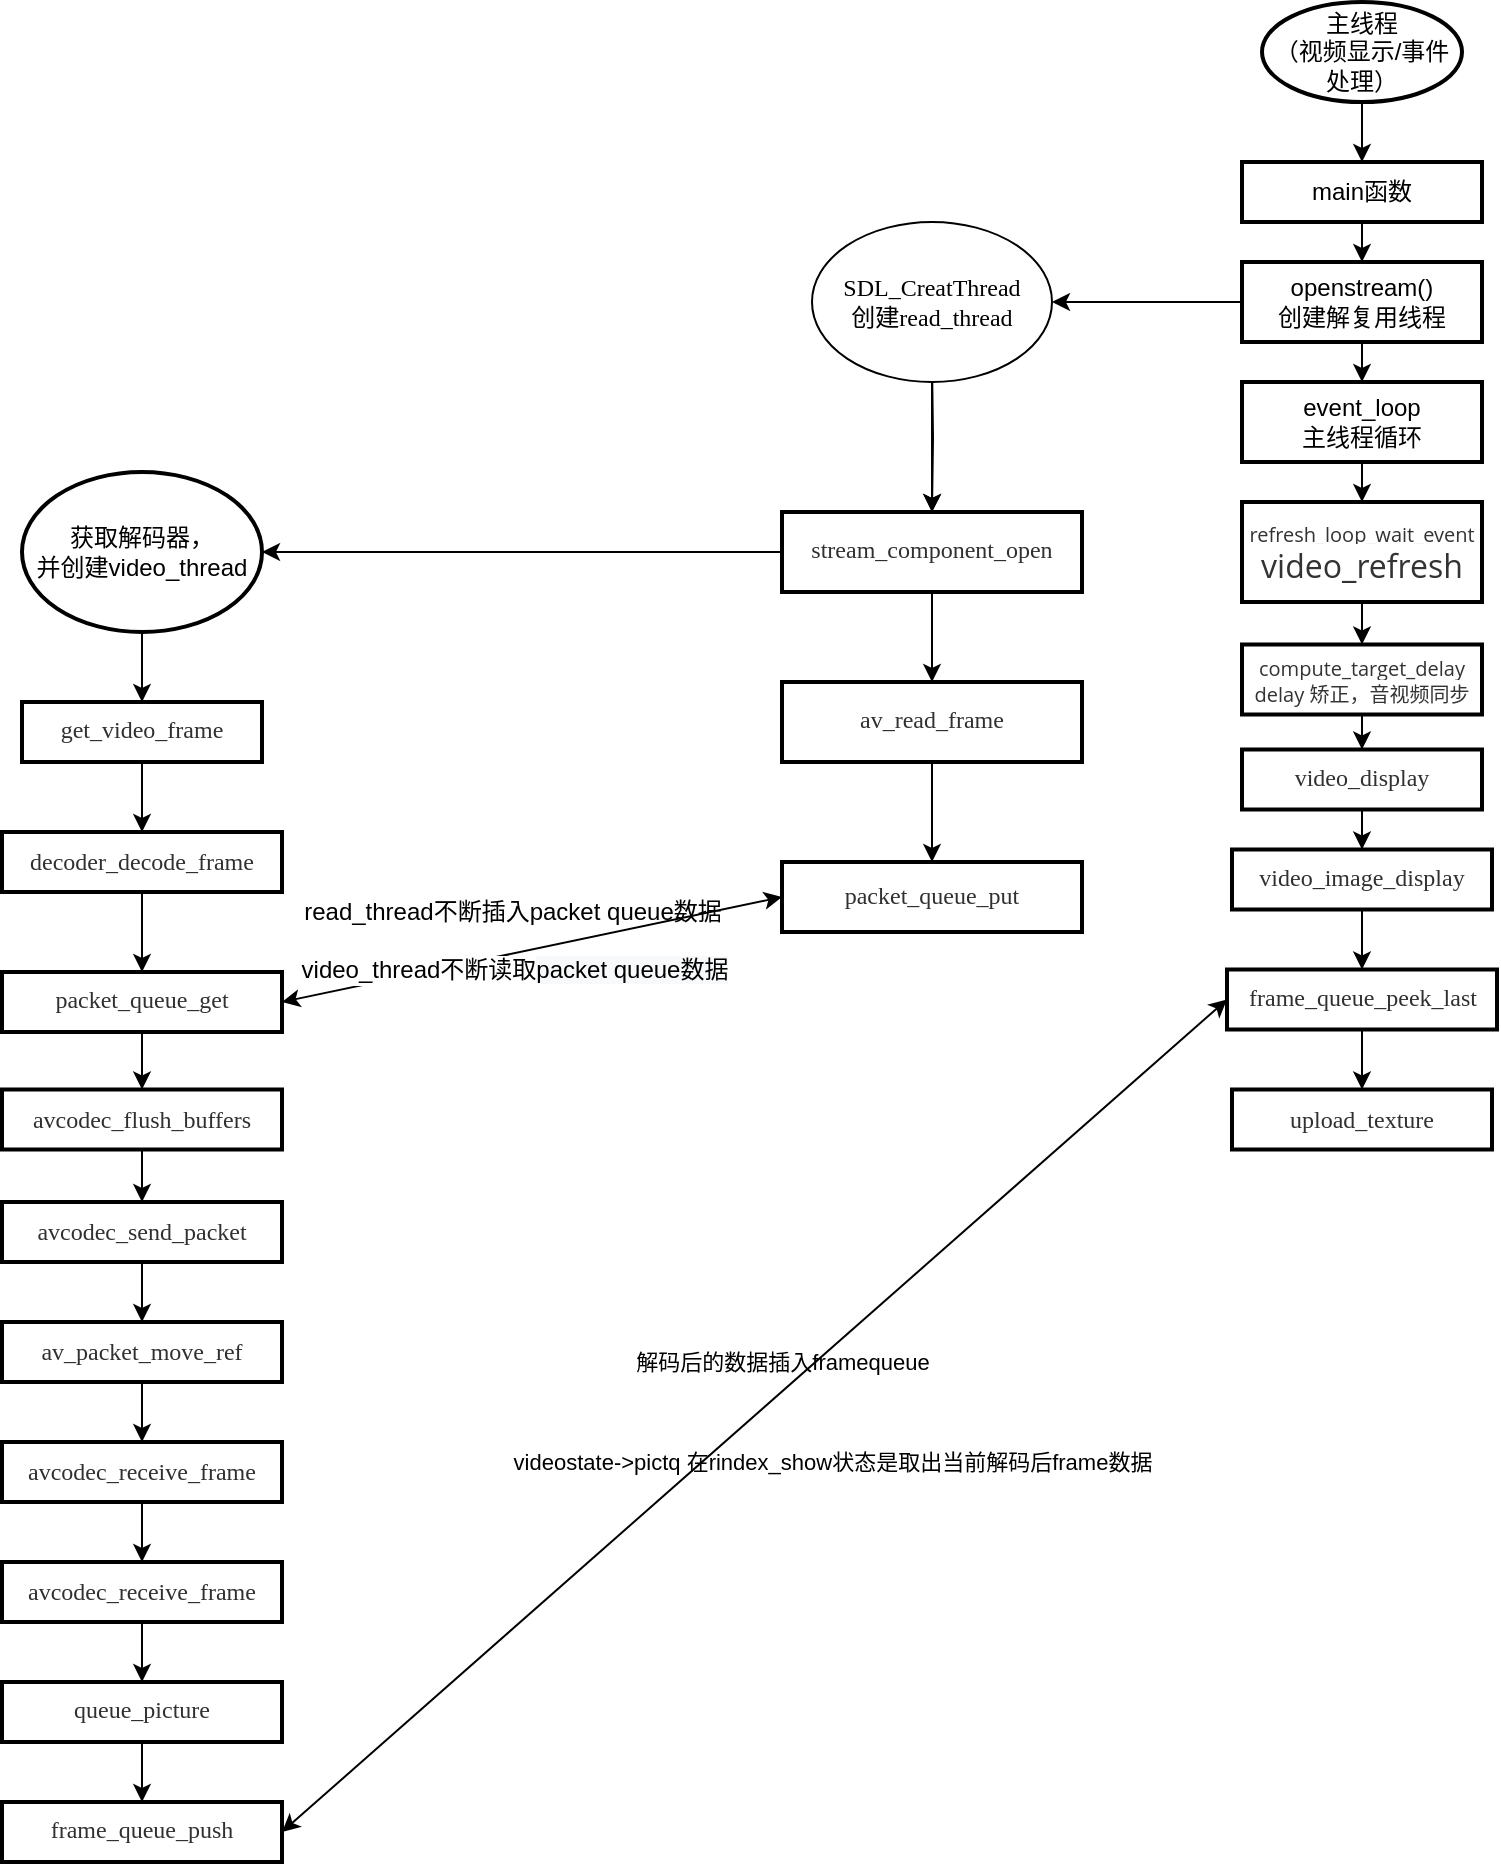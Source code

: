<mxfile version="14.1.8" type="device"><diagram name="Page-1" id="74e2e168-ea6b-b213-b513-2b3c1d86103e"><mxGraphModel dx="2046" dy="616" grid="1" gridSize="10" guides="1" tooltips="1" connect="1" arrows="1" fold="1" page="1" pageScale="1" pageWidth="1100" pageHeight="850" background="#ffffff" math="0" shadow="0"><root><mxCell id="0"/><mxCell id="1" parent="0"/><mxCell id="FIWhZtIPpHL4kNxXab9F-6" value="" style="edgeStyle=orthogonalEdgeStyle;rounded=0;orthogonalLoop=1;jettySize=auto;html=1;" parent="1" source="FIWhZtIPpHL4kNxXab9F-2" target="FIWhZtIPpHL4kNxXab9F-5" edge="1"><mxGeometry relative="1" as="geometry"/></mxCell><mxCell id="FIWhZtIPpHL4kNxXab9F-2" value="主线程&lt;br&gt;（视频显示/事件处理）" style="strokeWidth=2;html=1;shape=mxgraph.flowchart.start_2;whiteSpace=wrap;" parent="1" vertex="1"><mxGeometry x="450" y="80" width="100" height="50" as="geometry"/></mxCell><mxCell id="FIWhZtIPpHL4kNxXab9F-9" value="" style="edgeStyle=orthogonalEdgeStyle;rounded=0;orthogonalLoop=1;jettySize=auto;html=1;" parent="1" source="FIWhZtIPpHL4kNxXab9F-3" target="FIWhZtIPpHL4kNxXab9F-8" edge="1"><mxGeometry relative="1" as="geometry"/></mxCell><mxCell id="9kLVMpAEwcgdi45-QRb0-8" value="" style="edgeStyle=orthogonalEdgeStyle;rounded=0;orthogonalLoop=1;jettySize=auto;html=1;fontSize=12;entryX=1;entryY=0.5;entryDx=0;entryDy=0;" edge="1" parent="1" source="FIWhZtIPpHL4kNxXab9F-3" target="9kLVMpAEwcgdi45-QRb0-11"><mxGeometry relative="1" as="geometry"><mxPoint x="360" y="230" as="targetPoint"/></mxGeometry></mxCell><mxCell id="FIWhZtIPpHL4kNxXab9F-3" value="openstream()&lt;br&gt;创建解复用线程" style="whiteSpace=wrap;html=1;strokeWidth=2;" parent="1" vertex="1"><mxGeometry x="440" y="210" width="120" height="40" as="geometry"/></mxCell><mxCell id="FIWhZtIPpHL4kNxXab9F-7" value="" style="edgeStyle=orthogonalEdgeStyle;rounded=0;orthogonalLoop=1;jettySize=auto;html=1;" parent="1" source="FIWhZtIPpHL4kNxXab9F-5" target="FIWhZtIPpHL4kNxXab9F-3" edge="1"><mxGeometry relative="1" as="geometry"/></mxCell><mxCell id="FIWhZtIPpHL4kNxXab9F-5" value="main函数" style="whiteSpace=wrap;html=1;strokeWidth=2;" parent="1" vertex="1"><mxGeometry x="440" y="160" width="120" height="30" as="geometry"/></mxCell><mxCell id="FIWhZtIPpHL4kNxXab9F-11" value="" style="edgeStyle=orthogonalEdgeStyle;rounded=0;orthogonalLoop=1;jettySize=auto;html=1;" parent="1" source="FIWhZtIPpHL4kNxXab9F-8" target="FIWhZtIPpHL4kNxXab9F-10" edge="1"><mxGeometry relative="1" as="geometry"/></mxCell><mxCell id="FIWhZtIPpHL4kNxXab9F-8" value="event_loop&lt;br&gt;主线程循环" style="whiteSpace=wrap;html=1;strokeWidth=2;" parent="1" vertex="1"><mxGeometry x="440" y="270" width="120" height="40" as="geometry"/></mxCell><mxCell id="9kLVMpAEwcgdi45-QRb0-29" style="edgeStyle=orthogonalEdgeStyle;rounded=0;orthogonalLoop=1;jettySize=auto;html=1;exitX=0.5;exitY=1;exitDx=0;exitDy=0;fontSize=12;" edge="1" parent="1" source="FIWhZtIPpHL4kNxXab9F-10" target="FIWhZtIPpHL4kNxXab9F-12"><mxGeometry relative="1" as="geometry"/></mxCell><mxCell id="FIWhZtIPpHL4kNxXab9F-10" value="&lt;span style=&quot;color: rgb(51 , 51 , 51) ; font-family: &amp;#34;open sans&amp;#34; , &amp;#34;clear sans&amp;#34; , &amp;#34;helvetica neue&amp;#34; , &amp;#34;helvetica&amp;#34; , &amp;#34;arial&amp;#34; , sans-serif ; background-color: rgb(255 , 255 , 255)&quot;&gt;&lt;font style=&quot;font-size: 10px&quot;&gt;refresh_loop_wait_event&lt;br&gt;&lt;/font&gt;&lt;/span&gt;&lt;span style=&quot;color: rgb(51 , 51 , 51) ; font-family: &amp;#34;open sans&amp;#34; , &amp;#34;clear sans&amp;#34; , &amp;#34;helvetica neue&amp;#34; , &amp;#34;helvetica&amp;#34; , &amp;#34;arial&amp;#34; , sans-serif ; font-size: 16px ; background-color: rgb(255 , 255 , 255)&quot;&gt;video_refresh&lt;/span&gt;&lt;span style=&quot;color: rgb(51 , 51 , 51) ; font-family: &amp;#34;open sans&amp;#34; , &amp;#34;clear sans&amp;#34; , &amp;#34;helvetica neue&amp;#34; , &amp;#34;helvetica&amp;#34; , &amp;#34;arial&amp;#34; , sans-serif ; background-color: rgb(255 , 255 , 255)&quot;&gt;&lt;font style=&quot;font-size: 10px&quot;&gt;&lt;br&gt;&lt;/font&gt;&lt;/span&gt;" style="whiteSpace=wrap;html=1;strokeWidth=2;" parent="1" vertex="1"><mxGeometry x="440" y="330" width="120" height="50" as="geometry"/></mxCell><mxCell id="FIWhZtIPpHL4kNxXab9F-15" value="" style="edgeStyle=orthogonalEdgeStyle;rounded=0;orthogonalLoop=1;jettySize=auto;html=1;fontSize=10;" parent="1" source="FIWhZtIPpHL4kNxXab9F-12" target="FIWhZtIPpHL4kNxXab9F-14" edge="1"><mxGeometry relative="1" as="geometry"/></mxCell><mxCell id="FIWhZtIPpHL4kNxXab9F-12" value="&lt;span style=&quot;color: rgb(51 , 51 , 51) ; font-family: &amp;#34;open sans&amp;#34; , &amp;#34;clear sans&amp;#34; , &amp;#34;helvetica neue&amp;#34; , &amp;#34;helvetica&amp;#34; , &amp;#34;arial&amp;#34; , sans-serif ; font-size: 10px ; background-color: rgb(255 , 255 , 255)&quot;&gt;compute_target_delay&lt;br&gt;delay 矫正，音视频同步&lt;br&gt;&lt;/span&gt;" style="whiteSpace=wrap;html=1;strokeWidth=2;fontSize=10;" parent="1" vertex="1"><mxGeometry x="440" y="401.25" width="120" height="35" as="geometry"/></mxCell><mxCell id="9kLVMpAEwcgdi45-QRb0-2" value="" style="edgeStyle=orthogonalEdgeStyle;rounded=0;orthogonalLoop=1;jettySize=auto;html=1;" edge="1" parent="1" source="FIWhZtIPpHL4kNxXab9F-14" target="9kLVMpAEwcgdi45-QRb0-1"><mxGeometry relative="1" as="geometry"/></mxCell><mxCell id="FIWhZtIPpHL4kNxXab9F-14" value="&lt;p style=&quot;margin: 0px; line-height: 1px; font-size: 12px;&quot;&gt;&lt;span style=&quot;font-family: &amp;quot;microsoft yahei&amp;quot;; color: rgb(48, 48, 48); font-size: 12px;&quot;&gt;&lt;font style=&quot;font-size: 12px;&quot;&gt;video_display&lt;/font&gt;&lt;/span&gt;&lt;/p&gt;" style="whiteSpace=wrap;html=1;fontSize=12;strokeWidth=2;" parent="1" vertex="1"><mxGeometry x="440" y="453.75" width="120" height="30" as="geometry"/></mxCell><mxCell id="9kLVMpAEwcgdi45-QRb0-4" value="" style="edgeStyle=orthogonalEdgeStyle;rounded=0;orthogonalLoop=1;jettySize=auto;html=1;fontSize=12;" edge="1" parent="1" source="9kLVMpAEwcgdi45-QRb0-1" target="9kLVMpAEwcgdi45-QRb0-3"><mxGeometry relative="1" as="geometry"/></mxCell><mxCell id="9kLVMpAEwcgdi45-QRb0-1" value="&lt;p style=&quot;margin: 0px; line-height: 1px; font-size: 12px;&quot;&gt;&lt;span style=&quot;font-family: &amp;quot;microsoft yahei&amp;quot;; color: rgb(48, 48, 48); font-size: 12px;&quot;&gt;&lt;font style=&quot;font-size: 12px;&quot;&gt;video_image_display&lt;/font&gt;&lt;/span&gt;&lt;/p&gt;" style="whiteSpace=wrap;html=1;fontSize=12;strokeWidth=2;" vertex="1" parent="1"><mxGeometry x="435" y="503.75" width="130" height="30" as="geometry"/></mxCell><mxCell id="9kLVMpAEwcgdi45-QRb0-6" value="" style="edgeStyle=orthogonalEdgeStyle;rounded=0;orthogonalLoop=1;jettySize=auto;html=1;fontSize=12;" edge="1" parent="1" source="9kLVMpAEwcgdi45-QRb0-3" target="9kLVMpAEwcgdi45-QRb0-5"><mxGeometry relative="1" as="geometry"/></mxCell><mxCell id="9kLVMpAEwcgdi45-QRb0-3" value="&lt;p style=&quot;margin: 0px ; line-height: 1px&quot;&gt;&lt;span style=&quot;font-family: &amp;#34;microsoft yahei&amp;#34; ; color: rgb(48 , 48 , 48)&quot;&gt;&lt;font style=&quot;font-size: 12px&quot;&gt;frame_queue_peek_last&lt;/font&gt;&lt;/span&gt;&lt;/p&gt;" style="whiteSpace=wrap;html=1;fontSize=12;strokeWidth=2;" vertex="1" parent="1"><mxGeometry x="432.5" y="563.75" width="135" height="30" as="geometry"/></mxCell><mxCell id="9kLVMpAEwcgdi45-QRb0-5" value="&lt;p style=&quot;font-size: medium ; margin: 0px ; line-height: 1px&quot;&gt;&lt;span style=&quot;font-family: &amp;#34;microsoft yahei&amp;#34; ; font-size: 12px ; color: rgb(48 , 48 , 48)&quot;&gt;upload_texture&lt;/span&gt;&lt;/p&gt;" style="whiteSpace=wrap;html=1;fontSize=12;strokeWidth=2;" vertex="1" parent="1"><mxGeometry x="435" y="623.75" width="130" height="30" as="geometry"/></mxCell><mxCell id="9kLVMpAEwcgdi45-QRb0-10" value="" style="edgeStyle=orthogonalEdgeStyle;rounded=0;orthogonalLoop=1;jettySize=auto;html=1;fontSize=12;" edge="1" parent="1" target="9kLVMpAEwcgdi45-QRb0-9"><mxGeometry relative="1" as="geometry"><mxPoint x="285" y="260" as="sourcePoint"/></mxGeometry></mxCell><mxCell id="9kLVMpAEwcgdi45-QRb0-14" value="" style="edgeStyle=orthogonalEdgeStyle;rounded=0;orthogonalLoop=1;jettySize=auto;html=1;fontSize=12;" edge="1" parent="1" source="9kLVMpAEwcgdi45-QRb0-9" target="9kLVMpAEwcgdi45-QRb0-13"><mxGeometry relative="1" as="geometry"/></mxCell><mxCell id="9kLVMpAEwcgdi45-QRb0-16" value="" style="edgeStyle=orthogonalEdgeStyle;rounded=0;orthogonalLoop=1;jettySize=auto;html=1;fontSize=12;" edge="1" parent="1" source="9kLVMpAEwcgdi45-QRb0-9" target="9kLVMpAEwcgdi45-QRb0-15"><mxGeometry relative="1" as="geometry"/></mxCell><mxCell id="9kLVMpAEwcgdi45-QRb0-9" value="&lt;p style=&quot;margin: 0px ; line-height: 1px&quot;&gt;&lt;span style=&quot;font-family: &amp;#34;microsoft yahei&amp;#34; ; color: rgb(48 , 48 , 48)&quot;&gt;&lt;font style=&quot;font-size: 12px&quot;&gt;stream_component_open&lt;/font&gt;&lt;/span&gt;&lt;/p&gt;" style="whiteSpace=wrap;html=1;strokeWidth=2;" vertex="1" parent="1"><mxGeometry x="210" y="335" width="150" height="40" as="geometry"/></mxCell><mxCell id="9kLVMpAEwcgdi45-QRb0-12" value="" style="edgeStyle=orthogonalEdgeStyle;rounded=0;orthogonalLoop=1;jettySize=auto;html=1;fontSize=12;" edge="1" parent="1" source="9kLVMpAEwcgdi45-QRb0-11" target="9kLVMpAEwcgdi45-QRb0-9"><mxGeometry relative="1" as="geometry"/></mxCell><mxCell id="9kLVMpAEwcgdi45-QRb0-11" value="&lt;span style=&quot;font-family: &amp;#34;microsoft yahei&amp;#34;&quot;&gt;SDL_CreatThread&lt;/span&gt;&lt;br style=&quot;font-family: &amp;#34;microsoft yahei&amp;#34;&quot;&gt;&lt;span style=&quot;font-family: &amp;#34;microsoft yahei&amp;#34;&quot;&gt;创建read_thread&lt;/span&gt;" style="ellipse;whiteSpace=wrap;html=1;fontSize=12;" vertex="1" parent="1"><mxGeometry x="225" y="190" width="120" height="80" as="geometry"/></mxCell><mxCell id="9kLVMpAEwcgdi45-QRb0-20" value="" style="edgeStyle=orthogonalEdgeStyle;rounded=0;orthogonalLoop=1;jettySize=auto;html=1;fontSize=12;" edge="1" parent="1" source="9kLVMpAEwcgdi45-QRb0-13" target="9kLVMpAEwcgdi45-QRb0-19"><mxGeometry relative="1" as="geometry"/></mxCell><mxCell id="9kLVMpAEwcgdi45-QRb0-13" value="获取解码器，&lt;br&gt;并创建video_thread" style="ellipse;whiteSpace=wrap;html=1;strokeWidth=2;" vertex="1" parent="1"><mxGeometry x="-170" y="315" width="120" height="80" as="geometry"/></mxCell><mxCell id="9kLVMpAEwcgdi45-QRb0-18" value="" style="edgeStyle=orthogonalEdgeStyle;rounded=0;orthogonalLoop=1;jettySize=auto;html=1;fontSize=12;" edge="1" parent="1" source="9kLVMpAEwcgdi45-QRb0-15" target="9kLVMpAEwcgdi45-QRb0-17"><mxGeometry relative="1" as="geometry"/></mxCell><mxCell id="9kLVMpAEwcgdi45-QRb0-15" value="&lt;p style=&quot;margin: 0px ; line-height: 1px&quot;&gt;&lt;span style=&quot;font-family: &amp;#34;microsoft yahei&amp;#34; ; color: rgb(48 , 48 , 48)&quot;&gt;&lt;font style=&quot;font-size: 12px&quot;&gt;av_read_frame&lt;/font&gt;&lt;/span&gt;&lt;/p&gt;" style="whiteSpace=wrap;html=1;strokeWidth=2;" vertex="1" parent="1"><mxGeometry x="210" y="420" width="150" height="40" as="geometry"/></mxCell><mxCell id="9kLVMpAEwcgdi45-QRb0-17" value="&lt;p style=&quot;margin: 0px ; line-height: 1px&quot;&gt;&lt;span style=&quot;font-family: &amp;#34;microsoft yahei&amp;#34; ; color: rgb(48 , 48 , 48)&quot;&gt;&lt;font style=&quot;font-size: 12px&quot;&gt;packet_queue_put&lt;/font&gt;&lt;/span&gt;&lt;/p&gt;" style="whiteSpace=wrap;html=1;strokeWidth=2;" vertex="1" parent="1"><mxGeometry x="210" y="510" width="150" height="35" as="geometry"/></mxCell><mxCell id="9kLVMpAEwcgdi45-QRb0-22" value="" style="edgeStyle=orthogonalEdgeStyle;rounded=0;orthogonalLoop=1;jettySize=auto;html=1;fontSize=12;" edge="1" parent="1" source="9kLVMpAEwcgdi45-QRb0-19" target="9kLVMpAEwcgdi45-QRb0-21"><mxGeometry relative="1" as="geometry"/></mxCell><mxCell id="9kLVMpAEwcgdi45-QRb0-19" value="&lt;p style=&quot;margin: 0px ; line-height: 1px&quot;&gt;&lt;span style=&quot;font-family: &amp;#34;microsoft yahei&amp;#34; ; color: rgb(48 , 48 , 48)&quot;&gt;&lt;font style=&quot;font-size: 12px&quot;&gt;get_video_frame&lt;/font&gt;&lt;/span&gt;&lt;/p&gt;" style="whiteSpace=wrap;html=1;strokeWidth=2;" vertex="1" parent="1"><mxGeometry x="-170" y="430" width="120" height="30" as="geometry"/></mxCell><mxCell id="9kLVMpAEwcgdi45-QRb0-24" value="" style="edgeStyle=orthogonalEdgeStyle;rounded=0;orthogonalLoop=1;jettySize=auto;html=1;fontSize=12;" edge="1" parent="1" source="9kLVMpAEwcgdi45-QRb0-21" target="9kLVMpAEwcgdi45-QRb0-23"><mxGeometry relative="1" as="geometry"/></mxCell><mxCell id="9kLVMpAEwcgdi45-QRb0-21" value="&lt;p style=&quot;font-size: medium ; margin: 0px ; line-height: 1px&quot;&gt;&lt;span style=&quot;font-family: &amp;#34;microsoft yahei&amp;#34; ; font-size: 12px ; color: rgb(48 , 48 , 48)&quot;&gt;decoder_decode_frame&lt;/span&gt;&lt;/p&gt;" style="whiteSpace=wrap;html=1;strokeWidth=2;" vertex="1" parent="1"><mxGeometry x="-180" y="495" width="140" height="30" as="geometry"/></mxCell><mxCell id="9kLVMpAEwcgdi45-QRb0-31" value="" style="edgeStyle=orthogonalEdgeStyle;rounded=0;orthogonalLoop=1;jettySize=auto;html=1;fontSize=12;" edge="1" parent="1" source="9kLVMpAEwcgdi45-QRb0-23" target="9kLVMpAEwcgdi45-QRb0-30"><mxGeometry relative="1" as="geometry"/></mxCell><mxCell id="9kLVMpAEwcgdi45-QRb0-23" value="&lt;p style=&quot;margin: 0px ; line-height: 1px&quot;&gt;&lt;span style=&quot;font-family: &amp;#34;microsoft yahei&amp;#34; ; color: rgb(48 , 48 , 48)&quot;&gt;&lt;font style=&quot;font-size: 12px&quot;&gt;packet_queue_get&lt;/font&gt;&lt;/span&gt;&lt;/p&gt;" style="whiteSpace=wrap;html=1;strokeWidth=2;" vertex="1" parent="1"><mxGeometry x="-180" y="565" width="140" height="30" as="geometry"/></mxCell><mxCell id="9kLVMpAEwcgdi45-QRb0-25" value="" style="endArrow=classic;startArrow=classic;html=1;fontSize=12;entryX=0;entryY=0.5;entryDx=0;entryDy=0;exitX=1;exitY=0.5;exitDx=0;exitDy=0;" edge="1" parent="1" source="9kLVMpAEwcgdi45-QRb0-23" target="9kLVMpAEwcgdi45-QRb0-17"><mxGeometry width="50" height="50" relative="1" as="geometry"><mxPoint x="60" y="530" as="sourcePoint"/><mxPoint x="110" y="480" as="targetPoint"/><Array as="points"/></mxGeometry></mxCell><mxCell id="9kLVMpAEwcgdi45-QRb0-27" value="video_thread不断读取&lt;span style=&quot;background-color: rgb(248 , 249 , 250)&quot;&gt;packet queue数据&lt;/span&gt;" style="edgeLabel;html=1;align=center;verticalAlign=middle;resizable=0;points=[];fontSize=12;" vertex="1" connectable="0" parent="9kLVMpAEwcgdi45-QRb0-25"><mxGeometry x="-0.323" y="-2" relative="1" as="geometry"><mxPoint x="30.42" as="offset"/></mxGeometry></mxCell><mxCell id="9kLVMpAEwcgdi45-QRb0-26" value="read_thread不断插入packet queue数据" style="text;html=1;align=center;verticalAlign=middle;resizable=0;points=[];autosize=1;fontSize=12;" vertex="1" parent="1"><mxGeometry x="-35" y="525" width="220" height="20" as="geometry"/></mxCell><mxCell id="9kLVMpAEwcgdi45-QRb0-33" value="" style="edgeStyle=orthogonalEdgeStyle;rounded=0;orthogonalLoop=1;jettySize=auto;html=1;fontSize=12;" edge="1" parent="1" source="9kLVMpAEwcgdi45-QRb0-30" target="9kLVMpAEwcgdi45-QRb0-32"><mxGeometry relative="1" as="geometry"/></mxCell><mxCell id="9kLVMpAEwcgdi45-QRb0-30" value="&lt;p style=&quot;font-size: medium ; margin: 0px ; line-height: 1px&quot;&gt;&lt;span style=&quot;font-family: &amp;#34;microsoft yahei&amp;#34; ; font-size: 12px ; color: rgb(48 , 48 , 48)&quot;&gt;avcodec_flush_buffers&lt;/span&gt;&lt;/p&gt;" style="whiteSpace=wrap;html=1;strokeWidth=2;" vertex="1" parent="1"><mxGeometry x="-180" y="623.75" width="140" height="30" as="geometry"/></mxCell><mxCell id="9kLVMpAEwcgdi45-QRb0-35" value="" style="edgeStyle=orthogonalEdgeStyle;rounded=0;orthogonalLoop=1;jettySize=auto;html=1;fontSize=11;" edge="1" parent="1" source="9kLVMpAEwcgdi45-QRb0-32" target="9kLVMpAEwcgdi45-QRb0-34"><mxGeometry relative="1" as="geometry"/></mxCell><mxCell id="9kLVMpAEwcgdi45-QRb0-32" value="&lt;p style=&quot;font-size: medium ; margin: 0px ; line-height: 1px&quot;&gt;&lt;span style=&quot;font-family: &amp;#34;microsoft yahei&amp;#34; ; font-size: 12px ; color: rgb(48 , 48 , 48)&quot;&gt;avcodec_send_packet&lt;/span&gt;&lt;/p&gt;" style="whiteSpace=wrap;html=1;strokeWidth=2;fontSize=11;" vertex="1" parent="1"><mxGeometry x="-180" y="680" width="140" height="30" as="geometry"/></mxCell><mxCell id="9kLVMpAEwcgdi45-QRb0-37" value="" style="edgeStyle=orthogonalEdgeStyle;rounded=0;orthogonalLoop=1;jettySize=auto;html=1;fontSize=11;" edge="1" parent="1" source="9kLVMpAEwcgdi45-QRb0-34" target="9kLVMpAEwcgdi45-QRb0-36"><mxGeometry relative="1" as="geometry"/></mxCell><mxCell id="9kLVMpAEwcgdi45-QRb0-34" value="&lt;p style=&quot;font-size: medium ; margin: 0px ; line-height: 1px&quot;&gt;&lt;span style=&quot;font-family: &amp;#34;microsoft yahei&amp;#34; ; font-size: 12px ; color: rgb(48 , 48 , 48)&quot;&gt;av_packet_move_ref&lt;/span&gt;&lt;/p&gt;" style="whiteSpace=wrap;html=1;strokeWidth=2;fontSize=11;" vertex="1" parent="1"><mxGeometry x="-180" y="740" width="140" height="30" as="geometry"/></mxCell><mxCell id="9kLVMpAEwcgdi45-QRb0-39" value="" style="edgeStyle=orthogonalEdgeStyle;rounded=0;orthogonalLoop=1;jettySize=auto;html=1;fontSize=11;" edge="1" parent="1" source="9kLVMpAEwcgdi45-QRb0-36" target="9kLVMpAEwcgdi45-QRb0-38"><mxGeometry relative="1" as="geometry"/></mxCell><mxCell id="9kLVMpAEwcgdi45-QRb0-36" value="&lt;p style=&quot;font-size: medium ; margin: 0px ; line-height: 1px&quot;&gt;&lt;span style=&quot;font-family: &amp;#34;microsoft yahei&amp;#34; ; font-size: 12px ; color: rgb(48 , 48 , 48)&quot;&gt;avcodec_receive_frame&lt;/span&gt;&lt;/p&gt;" style="whiteSpace=wrap;html=1;strokeWidth=2;fontSize=11;" vertex="1" parent="1"><mxGeometry x="-180" y="800" width="140" height="30" as="geometry"/></mxCell><mxCell id="9kLVMpAEwcgdi45-QRb0-41" value="" style="edgeStyle=orthogonalEdgeStyle;rounded=0;orthogonalLoop=1;jettySize=auto;html=1;fontSize=11;" edge="1" parent="1" source="9kLVMpAEwcgdi45-QRb0-38" target="9kLVMpAEwcgdi45-QRb0-40"><mxGeometry relative="1" as="geometry"/></mxCell><mxCell id="9kLVMpAEwcgdi45-QRb0-38" value="&lt;p style=&quot;font-size: medium ; margin: 0px ; line-height: 1px&quot;&gt;&lt;span style=&quot;font-family: &amp;#34;microsoft yahei&amp;#34; ; font-size: 12px ; color: rgb(48 , 48 , 48)&quot;&gt;avcodec_receive_frame&lt;/span&gt;&lt;/p&gt;" style="whiteSpace=wrap;html=1;strokeWidth=2;fontSize=11;" vertex="1" parent="1"><mxGeometry x="-180" y="860" width="140" height="30" as="geometry"/></mxCell><mxCell id="9kLVMpAEwcgdi45-QRb0-43" value="" style="edgeStyle=orthogonalEdgeStyle;rounded=0;orthogonalLoop=1;jettySize=auto;html=1;fontSize=11;" edge="1" parent="1" source="9kLVMpAEwcgdi45-QRb0-40" target="9kLVMpAEwcgdi45-QRb0-42"><mxGeometry relative="1" as="geometry"/></mxCell><mxCell id="9kLVMpAEwcgdi45-QRb0-40" value="&lt;p style=&quot;margin: 0px ; line-height: 1px&quot;&gt;&lt;span style=&quot;font-family: &amp;#34;microsoft yahei&amp;#34; ; color: rgb(48 , 48 , 48)&quot;&gt;&lt;font style=&quot;font-size: 12px&quot;&gt;queue_picture&lt;/font&gt;&lt;/span&gt;&lt;/p&gt;" style="whiteSpace=wrap;html=1;strokeWidth=2;fontSize=11;" vertex="1" parent="1"><mxGeometry x="-180" y="920" width="140" height="30" as="geometry"/></mxCell><mxCell id="9kLVMpAEwcgdi45-QRb0-42" value="&lt;p style=&quot;margin: 0px ; line-height: 1px&quot;&gt;&lt;span style=&quot;font-family: &amp;#34;microsoft yahei&amp;#34; ; color: rgb(48 , 48 , 48)&quot;&gt;&lt;font style=&quot;font-size: 12px&quot;&gt;frame_queue_push&lt;/font&gt;&lt;/span&gt;&lt;/p&gt;" style="whiteSpace=wrap;html=1;strokeWidth=2;fontSize=11;" vertex="1" parent="1"><mxGeometry x="-180" y="980" width="140" height="30" as="geometry"/></mxCell><mxCell id="9kLVMpAEwcgdi45-QRb0-44" value="" style="endArrow=classic;startArrow=classic;html=1;fontSize=11;exitX=1;exitY=0.5;exitDx=0;exitDy=0;entryX=0;entryY=0.5;entryDx=0;entryDy=0;" edge="1" parent="1" source="9kLVMpAEwcgdi45-QRb0-42" target="9kLVMpAEwcgdi45-QRb0-3"><mxGeometry width="50" height="50" relative="1" as="geometry"><mxPoint x="130" y="850" as="sourcePoint"/><mxPoint x="180" y="800" as="targetPoint"/></mxGeometry></mxCell><mxCell id="9kLVMpAEwcgdi45-QRb0-45" value="解码后的数据插入framequeue" style="text;html=1;align=center;verticalAlign=middle;resizable=0;points=[];autosize=1;fontSize=11;" vertex="1" parent="1"><mxGeometry x="130" y="750" width="160" height="20" as="geometry"/></mxCell><mxCell id="9kLVMpAEwcgdi45-QRb0-46" value="videostate-&amp;gt;pictq 在rindex_show状态是取出当前解码后frame数据" style="text;html=1;align=center;verticalAlign=middle;resizable=0;points=[];autosize=1;fontSize=11;" vertex="1" parent="1"><mxGeometry x="70" y="800" width="330" height="20" as="geometry"/></mxCell></root></mxGraphModel></diagram></mxfile>